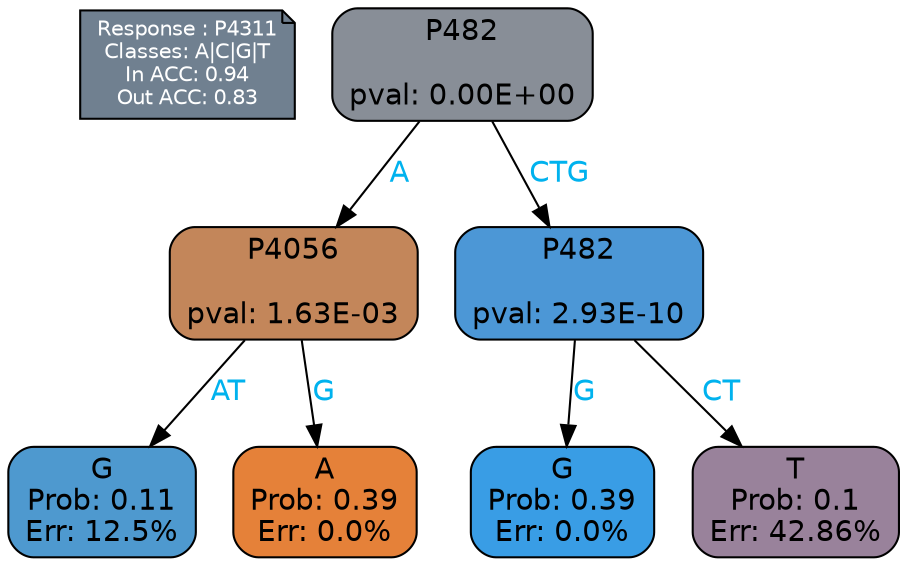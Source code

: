 digraph Tree {
node [shape=box, style="filled, rounded", color="black", fontname=helvetica] ;
graph [ranksep=equally, splines=polylines, bgcolor=transparent, dpi=600] ;
edge [fontname=helvetica] ;
LEGEND [label="Response : P4311
Classes: A|C|G|T
In ACC: 0.94
Out ACC: 0.83
",shape=note,align=left,style=filled,fillcolor="slategray",fontcolor="white",fontsize=10];1 [label="P482

pval: 0.00E+00", fillcolor="#888e97"] ;
2 [label="P4056

pval: 1.63E-03", fillcolor="#c3865a"] ;
3 [label="G
Prob: 0.11
Err: 12.5%", fillcolor="#4e99cf"] ;
4 [label="A
Prob: 0.39
Err: 0.0%", fillcolor="#e58139"] ;
5 [label="P482

pval: 2.93E-10", fillcolor="#4c97d6"] ;
6 [label="G
Prob: 0.39
Err: 0.0%", fillcolor="#399de5"] ;
7 [label="T
Prob: 0.1
Err: 42.86%", fillcolor="#99829b"] ;
1 -> 2 [label="A",fontcolor=deepskyblue2] ;
1 -> 5 [label="CTG",fontcolor=deepskyblue2] ;
2 -> 3 [label="AT",fontcolor=deepskyblue2] ;
2 -> 4 [label="G",fontcolor=deepskyblue2] ;
5 -> 6 [label="G",fontcolor=deepskyblue2] ;
5 -> 7 [label="CT",fontcolor=deepskyblue2] ;
{rank = same; 3;4;6;7;}{rank = same; LEGEND;1;}}